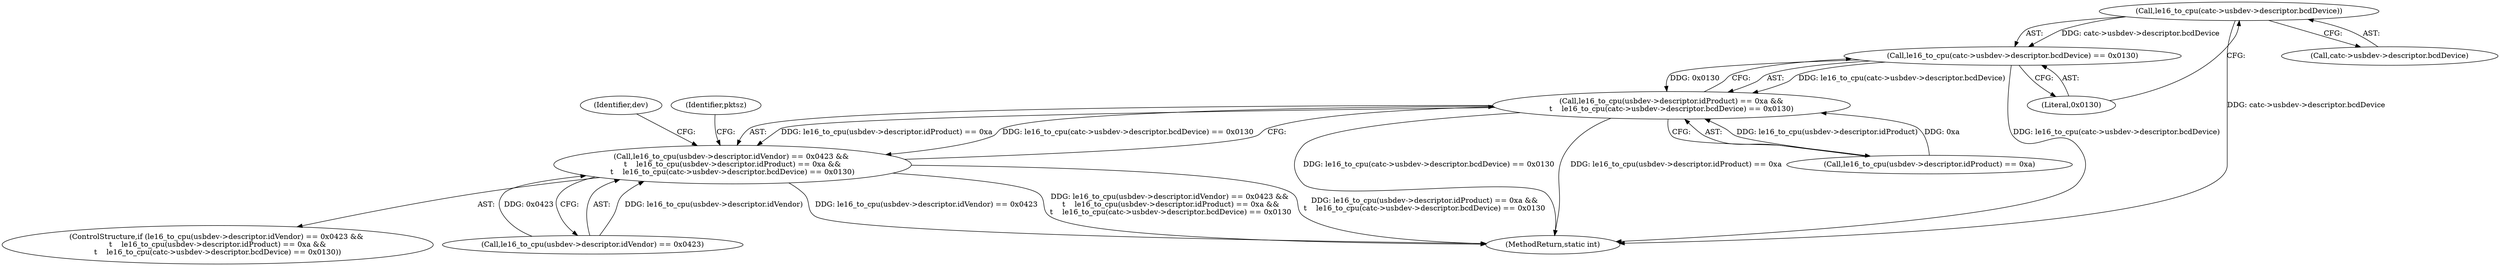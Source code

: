 digraph "0_linux_2d6a0e9de03ee658a9adc3bfb2f0ca55dff1e478@pointer" {
"1000293" [label="(Call,le16_to_cpu(catc->usbdev->descriptor.bcdDevice))"];
"1000292" [label="(Call,le16_to_cpu(catc->usbdev->descriptor.bcdDevice) == 0x0130)"];
"1000283" [label="(Call,le16_to_cpu(usbdev->descriptor.idProduct) == 0xa &&\n\t    le16_to_cpu(catc->usbdev->descriptor.bcdDevice) == 0x0130)"];
"1000274" [label="(Call,le16_to_cpu(usbdev->descriptor.idVendor) == 0x0423 && \n\t    le16_to_cpu(usbdev->descriptor.idProduct) == 0xa &&\n\t    le16_to_cpu(catc->usbdev->descriptor.bcdDevice) == 0x0130)"];
"1000284" [label="(Call,le16_to_cpu(usbdev->descriptor.idProduct) == 0xa)"];
"1000274" [label="(Call,le16_to_cpu(usbdev->descriptor.idVendor) == 0x0423 && \n\t    le16_to_cpu(usbdev->descriptor.idProduct) == 0xa &&\n\t    le16_to_cpu(catc->usbdev->descriptor.bcdDevice) == 0x0130)"];
"1000283" [label="(Call,le16_to_cpu(usbdev->descriptor.idProduct) == 0xa &&\n\t    le16_to_cpu(catc->usbdev->descriptor.bcdDevice) == 0x0130)"];
"1000293" [label="(Call,le16_to_cpu(catc->usbdev->descriptor.bcdDevice))"];
"1000304" [label="(Identifier,dev)"];
"1000273" [label="(ControlStructure,if (le16_to_cpu(usbdev->descriptor.idVendor) == 0x0423 && \n\t    le16_to_cpu(usbdev->descriptor.idProduct) == 0xa &&\n\t    le16_to_cpu(catc->usbdev->descriptor.bcdDevice) == 0x0130))"];
"1000292" [label="(Call,le16_to_cpu(catc->usbdev->descriptor.bcdDevice) == 0x0130)"];
"1000323" [label="(Identifier,pktsz)"];
"1000275" [label="(Call,le16_to_cpu(usbdev->descriptor.idVendor) == 0x0423)"];
"1000301" [label="(Literal,0x0130)"];
"1000294" [label="(Call,catc->usbdev->descriptor.bcdDevice)"];
"1000660" [label="(MethodReturn,static int)"];
"1000293" -> "1000292"  [label="AST: "];
"1000293" -> "1000294"  [label="CFG: "];
"1000294" -> "1000293"  [label="AST: "];
"1000301" -> "1000293"  [label="CFG: "];
"1000293" -> "1000660"  [label="DDG: catc->usbdev->descriptor.bcdDevice"];
"1000293" -> "1000292"  [label="DDG: catc->usbdev->descriptor.bcdDevice"];
"1000292" -> "1000283"  [label="AST: "];
"1000292" -> "1000301"  [label="CFG: "];
"1000301" -> "1000292"  [label="AST: "];
"1000283" -> "1000292"  [label="CFG: "];
"1000292" -> "1000660"  [label="DDG: le16_to_cpu(catc->usbdev->descriptor.bcdDevice)"];
"1000292" -> "1000283"  [label="DDG: le16_to_cpu(catc->usbdev->descriptor.bcdDevice)"];
"1000292" -> "1000283"  [label="DDG: 0x0130"];
"1000283" -> "1000274"  [label="AST: "];
"1000283" -> "1000284"  [label="CFG: "];
"1000284" -> "1000283"  [label="AST: "];
"1000274" -> "1000283"  [label="CFG: "];
"1000283" -> "1000660"  [label="DDG: le16_to_cpu(catc->usbdev->descriptor.bcdDevice) == 0x0130"];
"1000283" -> "1000660"  [label="DDG: le16_to_cpu(usbdev->descriptor.idProduct) == 0xa"];
"1000283" -> "1000274"  [label="DDG: le16_to_cpu(usbdev->descriptor.idProduct) == 0xa"];
"1000283" -> "1000274"  [label="DDG: le16_to_cpu(catc->usbdev->descriptor.bcdDevice) == 0x0130"];
"1000284" -> "1000283"  [label="DDG: le16_to_cpu(usbdev->descriptor.idProduct)"];
"1000284" -> "1000283"  [label="DDG: 0xa"];
"1000274" -> "1000273"  [label="AST: "];
"1000274" -> "1000275"  [label="CFG: "];
"1000275" -> "1000274"  [label="AST: "];
"1000304" -> "1000274"  [label="CFG: "];
"1000323" -> "1000274"  [label="CFG: "];
"1000274" -> "1000660"  [label="DDG: le16_to_cpu(usbdev->descriptor.idVendor) == 0x0423"];
"1000274" -> "1000660"  [label="DDG: le16_to_cpu(usbdev->descriptor.idVendor) == 0x0423 && \n\t    le16_to_cpu(usbdev->descriptor.idProduct) == 0xa &&\n\t    le16_to_cpu(catc->usbdev->descriptor.bcdDevice) == 0x0130"];
"1000274" -> "1000660"  [label="DDG: le16_to_cpu(usbdev->descriptor.idProduct) == 0xa &&\n\t    le16_to_cpu(catc->usbdev->descriptor.bcdDevice) == 0x0130"];
"1000275" -> "1000274"  [label="DDG: le16_to_cpu(usbdev->descriptor.idVendor)"];
"1000275" -> "1000274"  [label="DDG: 0x0423"];
}
